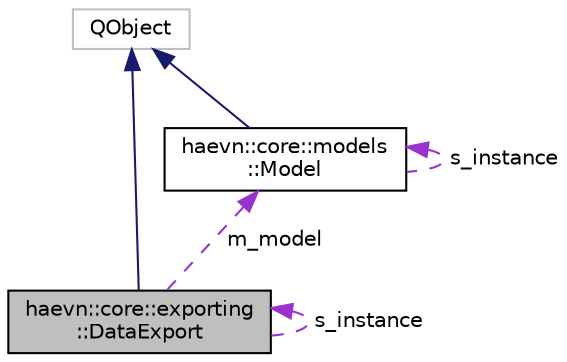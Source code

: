 digraph "haevn::core::exporting::DataExport"
{
 // LATEX_PDF_SIZE
  edge [fontname="Helvetica",fontsize="10",labelfontname="Helvetica",labelfontsize="10"];
  node [fontname="Helvetica",fontsize="10",shape=record];
  Node2 [label="haevn::core::exporting\l::DataExport",height=0.2,width=0.4,color="black", fillcolor="grey75", style="filled", fontcolor="black",tooltip="This class handles the filesystem interaction."];
  Node3 -> Node2 [dir="back",color="midnightblue",fontsize="10",style="solid",fontname="Helvetica"];
  Node3 [label="QObject",height=0.2,width=0.4,color="grey75", fillcolor="white", style="filled",tooltip=" "];
  Node2 -> Node2 [dir="back",color="darkorchid3",fontsize="10",style="dashed",label=" s_instance" ,fontname="Helvetica"];
  Node4 -> Node2 [dir="back",color="darkorchid3",fontsize="10",style="dashed",label=" m_model" ,fontname="Helvetica"];
  Node4 [label="haevn::core::models\l::Model",height=0.2,width=0.4,color="black", fillcolor="white", style="filled",URL="$classhaevn_1_1core_1_1models_1_1_model.html",tooltip="This class represent the application data."];
  Node3 -> Node4 [dir="back",color="midnightblue",fontsize="10",style="solid",fontname="Helvetica"];
  Node4 -> Node4 [dir="back",color="darkorchid3",fontsize="10",style="dashed",label=" s_instance" ,fontname="Helvetica"];
}
